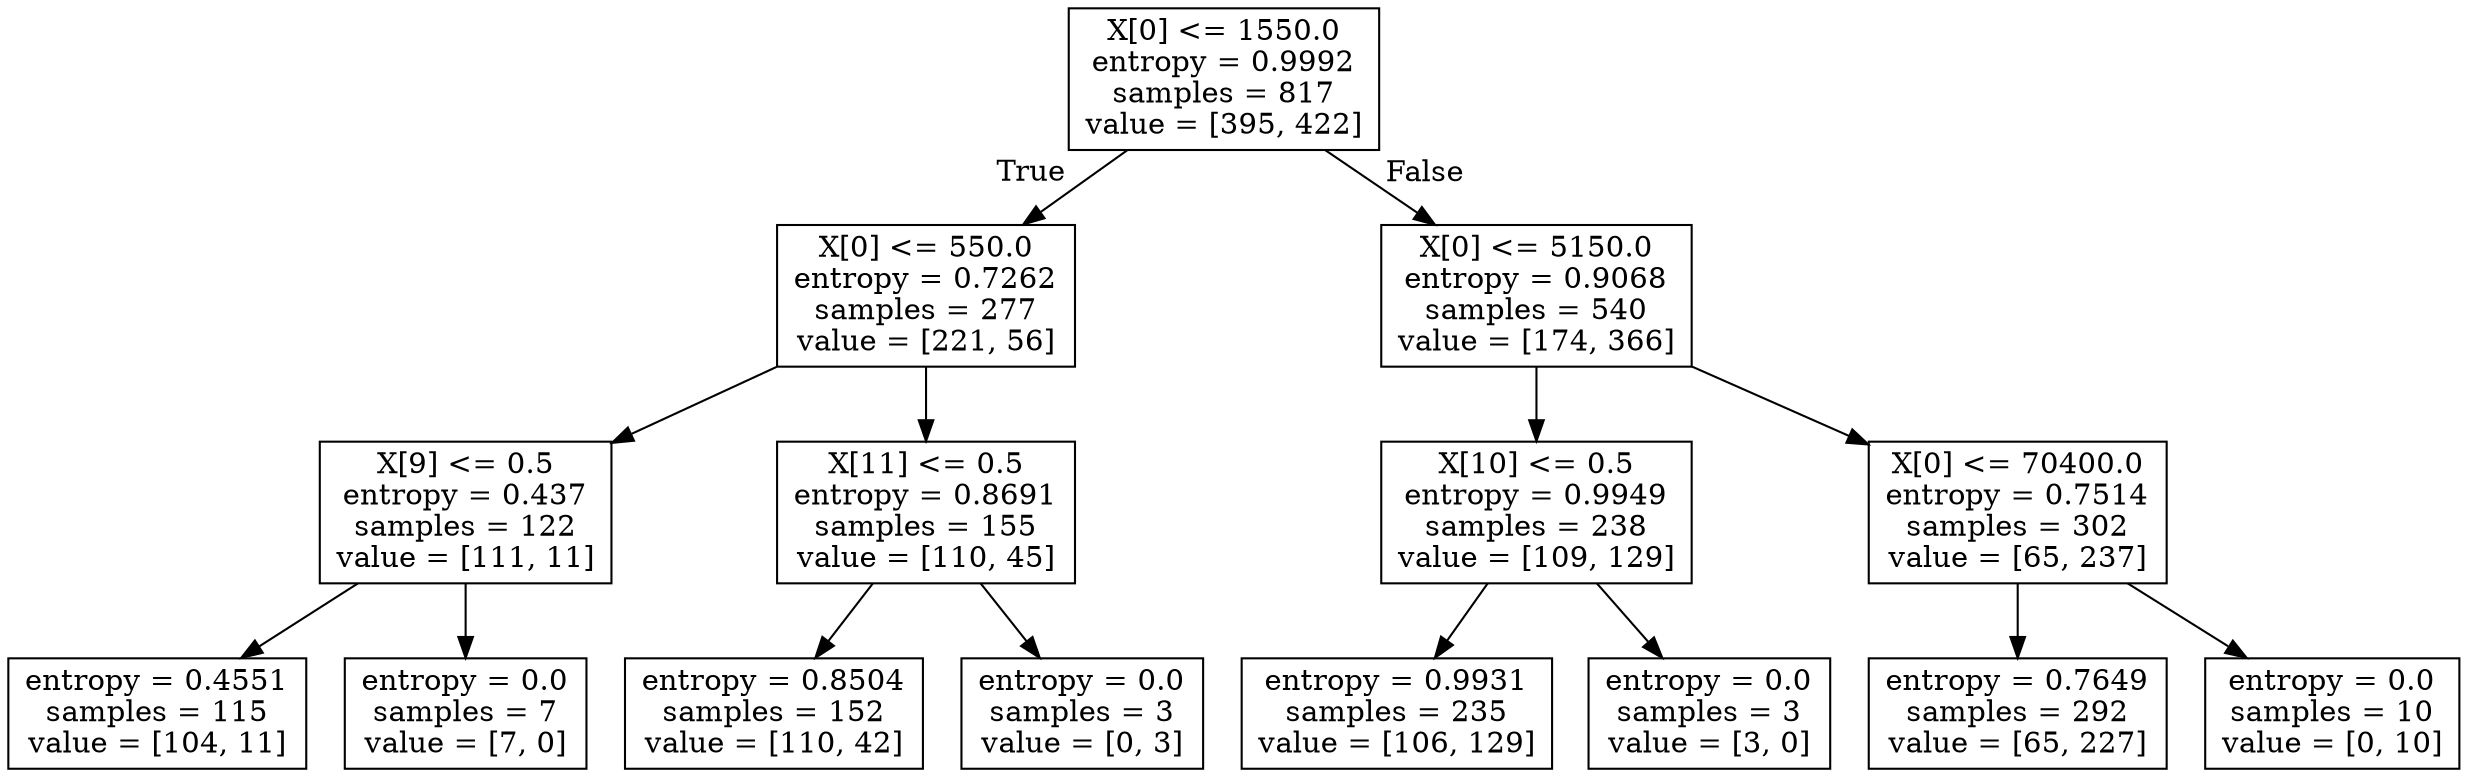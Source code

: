 digraph Tree {
node [shape=box] ;
0 [label="X[0] <= 1550.0\nentropy = 0.9992\nsamples = 817\nvalue = [395, 422]"] ;
1 [label="X[0] <= 550.0\nentropy = 0.7262\nsamples = 277\nvalue = [221, 56]"] ;
0 -> 1 [labeldistance=2.5, labelangle=45, headlabel="True"] ;
2 [label="X[9] <= 0.5\nentropy = 0.437\nsamples = 122\nvalue = [111, 11]"] ;
1 -> 2 ;
3 [label="entropy = 0.4551\nsamples = 115\nvalue = [104, 11]"] ;
2 -> 3 ;
4 [label="entropy = 0.0\nsamples = 7\nvalue = [7, 0]"] ;
2 -> 4 ;
5 [label="X[11] <= 0.5\nentropy = 0.8691\nsamples = 155\nvalue = [110, 45]"] ;
1 -> 5 ;
6 [label="entropy = 0.8504\nsamples = 152\nvalue = [110, 42]"] ;
5 -> 6 ;
7 [label="entropy = 0.0\nsamples = 3\nvalue = [0, 3]"] ;
5 -> 7 ;
8 [label="X[0] <= 5150.0\nentropy = 0.9068\nsamples = 540\nvalue = [174, 366]"] ;
0 -> 8 [labeldistance=2.5, labelangle=-45, headlabel="False"] ;
9 [label="X[10] <= 0.5\nentropy = 0.9949\nsamples = 238\nvalue = [109, 129]"] ;
8 -> 9 ;
10 [label="entropy = 0.9931\nsamples = 235\nvalue = [106, 129]"] ;
9 -> 10 ;
11 [label="entropy = 0.0\nsamples = 3\nvalue = [3, 0]"] ;
9 -> 11 ;
12 [label="X[0] <= 70400.0\nentropy = 0.7514\nsamples = 302\nvalue = [65, 237]"] ;
8 -> 12 ;
13 [label="entropy = 0.7649\nsamples = 292\nvalue = [65, 227]"] ;
12 -> 13 ;
14 [label="entropy = 0.0\nsamples = 10\nvalue = [0, 10]"] ;
12 -> 14 ;
}